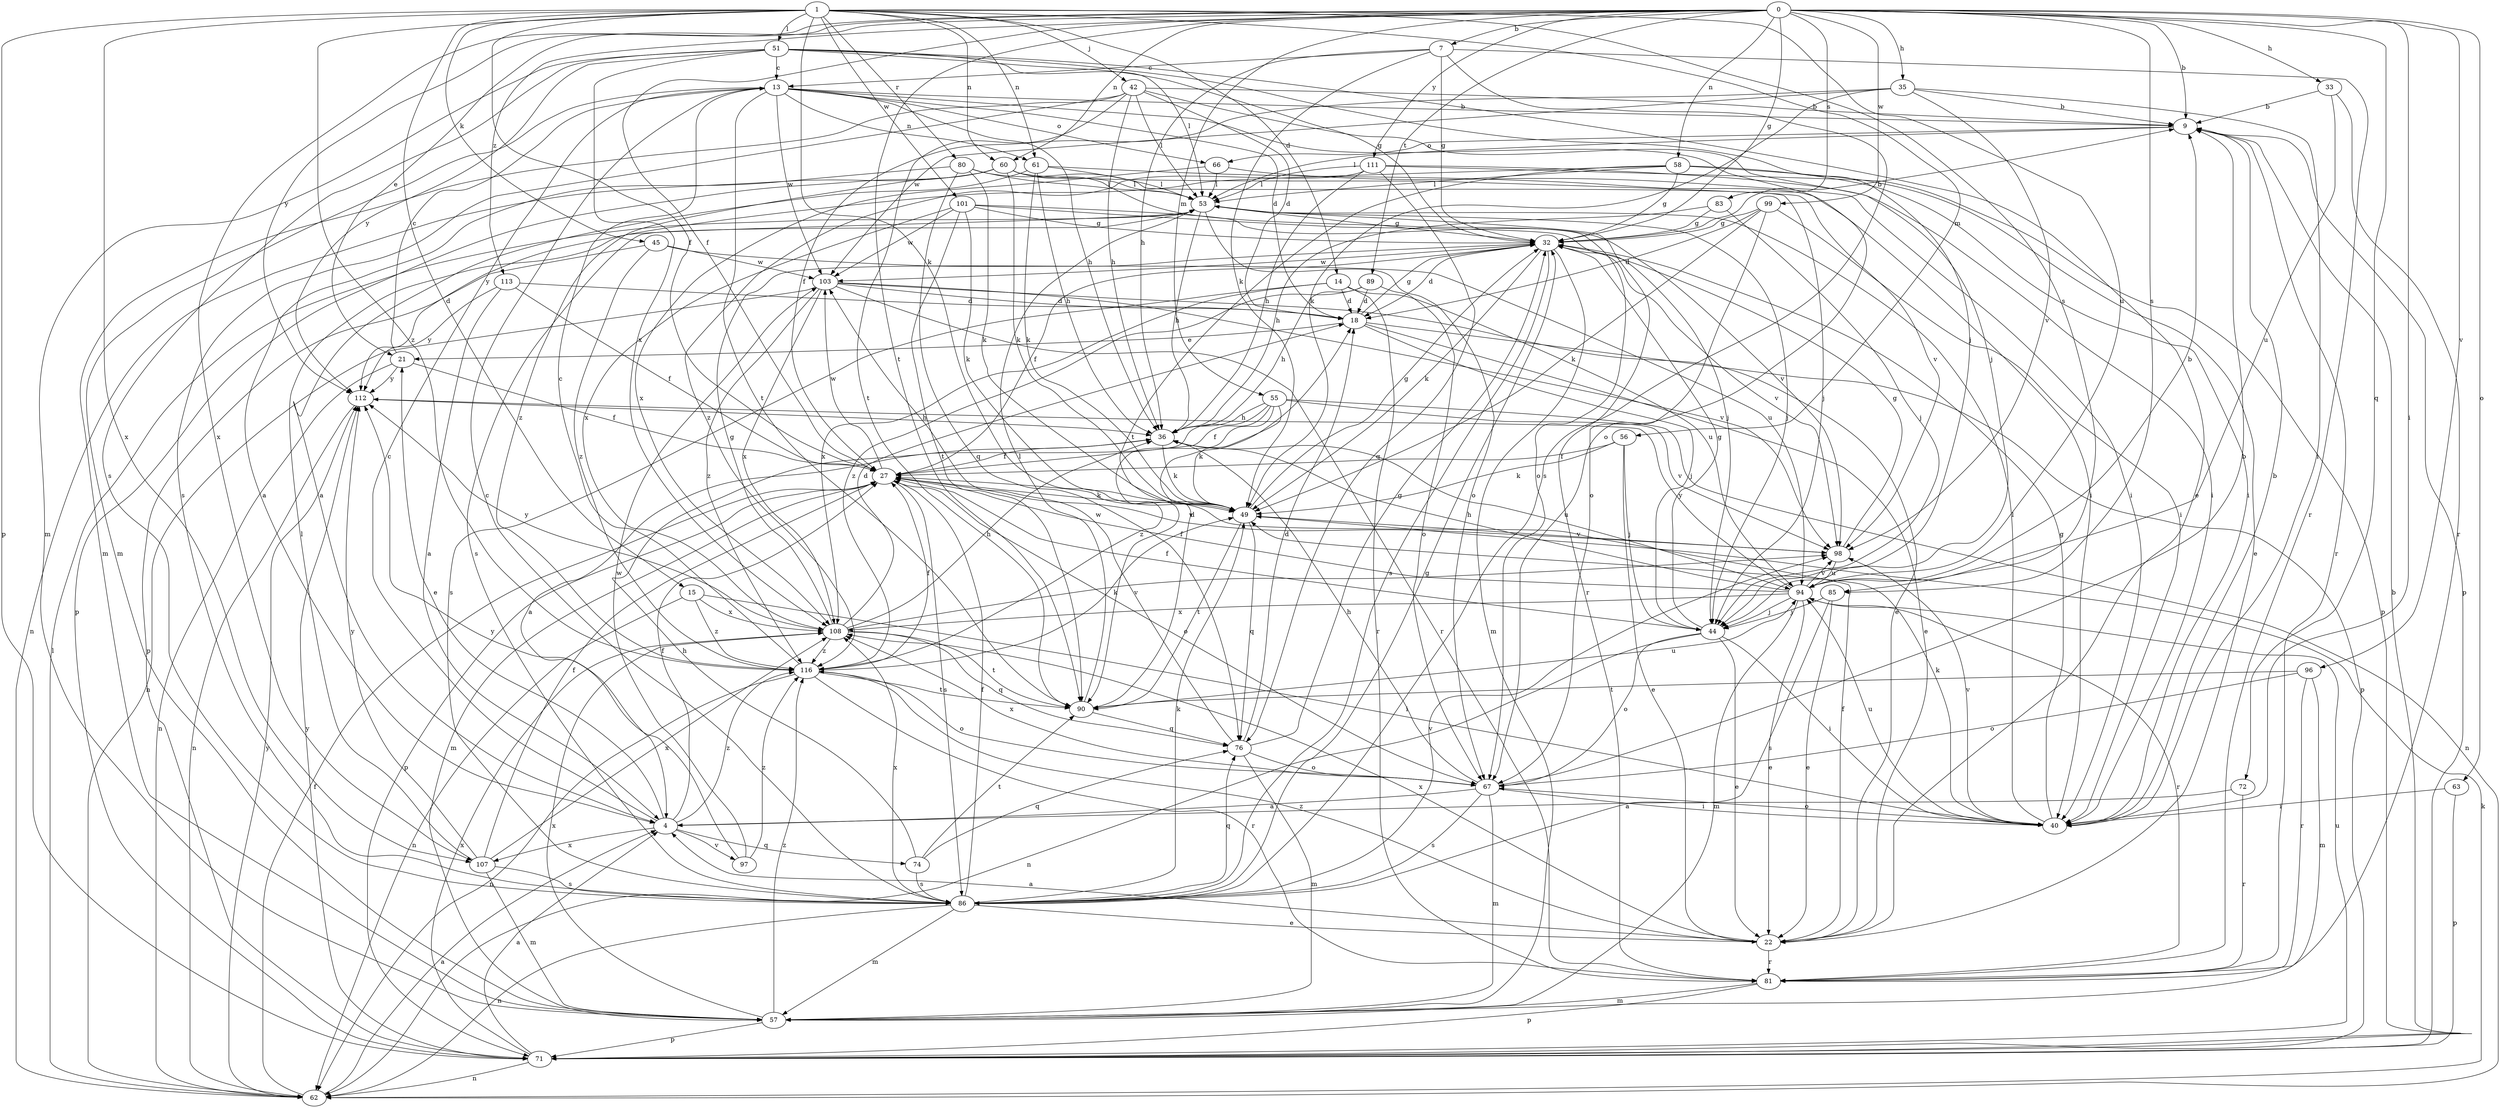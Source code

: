 strict digraph  {
0;
1;
4;
7;
9;
13;
14;
15;
18;
21;
22;
27;
32;
33;
35;
36;
40;
42;
44;
45;
49;
51;
53;
55;
56;
57;
58;
60;
61;
62;
63;
66;
67;
71;
72;
74;
76;
80;
81;
83;
85;
86;
89;
90;
94;
96;
97;
98;
99;
101;
103;
107;
108;
111;
112;
113;
116;
0 -> 7  [label=b];
0 -> 9  [label=b];
0 -> 21  [label=e];
0 -> 27  [label=f];
0 -> 32  [label=g];
0 -> 33  [label=h];
0 -> 35  [label=h];
0 -> 40  [label=i];
0 -> 55  [label=m];
0 -> 58  [label=n];
0 -> 60  [label=n];
0 -> 63  [label=o];
0 -> 72  [label=q];
0 -> 83  [label=s];
0 -> 85  [label=s];
0 -> 89  [label=t];
0 -> 90  [label=t];
0 -> 96  [label=v];
0 -> 99  [label=w];
0 -> 107  [label=x];
0 -> 111  [label=y];
0 -> 112  [label=y];
0 -> 113  [label=z];
1 -> 14  [label=d];
1 -> 15  [label=d];
1 -> 27  [label=f];
1 -> 42  [label=j];
1 -> 45  [label=k];
1 -> 49  [label=k];
1 -> 51  [label=l];
1 -> 56  [label=m];
1 -> 60  [label=n];
1 -> 61  [label=n];
1 -> 71  [label=p];
1 -> 80  [label=r];
1 -> 85  [label=s];
1 -> 94  [label=u];
1 -> 101  [label=w];
1 -> 107  [label=x];
1 -> 116  [label=z];
4 -> 13  [label=c];
4 -> 21  [label=e];
4 -> 27  [label=f];
4 -> 74  [label=q];
4 -> 97  [label=v];
4 -> 107  [label=x];
4 -> 116  [label=z];
7 -> 13  [label=c];
7 -> 32  [label=g];
7 -> 36  [label=h];
7 -> 49  [label=k];
7 -> 81  [label=r];
7 -> 86  [label=s];
9 -> 53  [label=l];
9 -> 66  [label=o];
9 -> 71  [label=p];
9 -> 81  [label=r];
13 -> 9  [label=b];
13 -> 18  [label=d];
13 -> 36  [label=h];
13 -> 57  [label=m];
13 -> 61  [label=n];
13 -> 66  [label=o];
13 -> 67  [label=o];
13 -> 90  [label=t];
13 -> 103  [label=w];
14 -> 18  [label=d];
14 -> 81  [label=r];
14 -> 86  [label=s];
14 -> 94  [label=u];
14 -> 108  [label=x];
15 -> 40  [label=i];
15 -> 62  [label=n];
15 -> 108  [label=x];
15 -> 116  [label=z];
18 -> 21  [label=e];
18 -> 22  [label=e];
18 -> 32  [label=g];
18 -> 44  [label=j];
18 -> 71  [label=p];
21 -> 13  [label=c];
21 -> 27  [label=f];
21 -> 62  [label=n];
21 -> 112  [label=y];
22 -> 4  [label=a];
22 -> 27  [label=f];
22 -> 81  [label=r];
22 -> 108  [label=x];
22 -> 116  [label=z];
27 -> 49  [label=k];
27 -> 57  [label=m];
27 -> 67  [label=o];
27 -> 71  [label=p];
27 -> 86  [label=s];
27 -> 98  [label=v];
27 -> 103  [label=w];
32 -> 9  [label=b];
32 -> 18  [label=d];
32 -> 27  [label=f];
32 -> 49  [label=k];
32 -> 57  [label=m];
32 -> 86  [label=s];
32 -> 98  [label=v];
32 -> 103  [label=w];
33 -> 9  [label=b];
33 -> 81  [label=r];
33 -> 94  [label=u];
35 -> 9  [label=b];
35 -> 27  [label=f];
35 -> 40  [label=i];
35 -> 49  [label=k];
35 -> 98  [label=v];
35 -> 103  [label=w];
36 -> 27  [label=f];
36 -> 49  [label=k];
36 -> 94  [label=u];
40 -> 9  [label=b];
40 -> 32  [label=g];
40 -> 49  [label=k];
40 -> 53  [label=l];
40 -> 67  [label=o];
40 -> 94  [label=u];
40 -> 98  [label=v];
42 -> 9  [label=b];
42 -> 18  [label=d];
42 -> 36  [label=h];
42 -> 44  [label=j];
42 -> 53  [label=l];
42 -> 57  [label=m];
42 -> 86  [label=s];
42 -> 90  [label=t];
44 -> 22  [label=e];
44 -> 27  [label=f];
44 -> 32  [label=g];
44 -> 40  [label=i];
44 -> 62  [label=n];
44 -> 67  [label=o];
45 -> 71  [label=p];
45 -> 94  [label=u];
45 -> 103  [label=w];
45 -> 116  [label=z];
49 -> 32  [label=g];
49 -> 76  [label=q];
49 -> 90  [label=t];
49 -> 98  [label=v];
51 -> 13  [label=c];
51 -> 22  [label=e];
51 -> 32  [label=g];
51 -> 44  [label=j];
51 -> 53  [label=l];
51 -> 57  [label=m];
51 -> 86  [label=s];
51 -> 108  [label=x];
51 -> 112  [label=y];
53 -> 32  [label=g];
53 -> 36  [label=h];
53 -> 44  [label=j];
53 -> 67  [label=o];
53 -> 81  [label=r];
53 -> 86  [label=s];
55 -> 4  [label=a];
55 -> 27  [label=f];
55 -> 36  [label=h];
55 -> 49  [label=k];
55 -> 62  [label=n];
55 -> 98  [label=v];
55 -> 116  [label=z];
56 -> 22  [label=e];
56 -> 27  [label=f];
56 -> 44  [label=j];
56 -> 49  [label=k];
57 -> 71  [label=p];
57 -> 108  [label=x];
57 -> 116  [label=z];
58 -> 22  [label=e];
58 -> 32  [label=g];
58 -> 40  [label=i];
58 -> 53  [label=l];
58 -> 90  [label=t];
58 -> 112  [label=y];
60 -> 49  [label=k];
60 -> 53  [label=l];
60 -> 62  [label=n];
60 -> 67  [label=o];
60 -> 71  [label=p];
60 -> 98  [label=v];
60 -> 116  [label=z];
61 -> 4  [label=a];
61 -> 36  [label=h];
61 -> 40  [label=i];
61 -> 49  [label=k];
61 -> 53  [label=l];
62 -> 4  [label=a];
62 -> 27  [label=f];
62 -> 49  [label=k];
62 -> 53  [label=l];
62 -> 112  [label=y];
63 -> 40  [label=i];
63 -> 71  [label=p];
66 -> 40  [label=i];
66 -> 53  [label=l];
66 -> 108  [label=x];
67 -> 4  [label=a];
67 -> 9  [label=b];
67 -> 36  [label=h];
67 -> 40  [label=i];
67 -> 57  [label=m];
67 -> 86  [label=s];
67 -> 108  [label=x];
71 -> 4  [label=a];
71 -> 9  [label=b];
71 -> 62  [label=n];
71 -> 94  [label=u];
71 -> 108  [label=x];
71 -> 112  [label=y];
72 -> 4  [label=a];
72 -> 81  [label=r];
74 -> 36  [label=h];
74 -> 76  [label=q];
74 -> 86  [label=s];
74 -> 90  [label=t];
76 -> 18  [label=d];
76 -> 32  [label=g];
76 -> 57  [label=m];
76 -> 67  [label=o];
76 -> 103  [label=w];
80 -> 4  [label=a];
80 -> 44  [label=j];
80 -> 49  [label=k];
80 -> 53  [label=l];
80 -> 76  [label=q];
81 -> 57  [label=m];
81 -> 71  [label=p];
83 -> 32  [label=g];
83 -> 36  [label=h];
83 -> 44  [label=j];
85 -> 22  [label=e];
85 -> 44  [label=j];
85 -> 86  [label=s];
86 -> 13  [label=c];
86 -> 22  [label=e];
86 -> 27  [label=f];
86 -> 32  [label=g];
86 -> 49  [label=k];
86 -> 57  [label=m];
86 -> 62  [label=n];
86 -> 76  [label=q];
86 -> 98  [label=v];
86 -> 108  [label=x];
89 -> 18  [label=d];
89 -> 36  [label=h];
89 -> 67  [label=o];
89 -> 116  [label=z];
90 -> 18  [label=d];
90 -> 53  [label=l];
90 -> 76  [label=q];
90 -> 94  [label=u];
94 -> 9  [label=b];
94 -> 22  [label=e];
94 -> 27  [label=f];
94 -> 36  [label=h];
94 -> 44  [label=j];
94 -> 57  [label=m];
94 -> 81  [label=r];
94 -> 98  [label=v];
94 -> 108  [label=x];
94 -> 112  [label=y];
96 -> 57  [label=m];
96 -> 67  [label=o];
96 -> 81  [label=r];
96 -> 90  [label=t];
97 -> 103  [label=w];
97 -> 112  [label=y];
97 -> 116  [label=z];
98 -> 32  [label=g];
98 -> 94  [label=u];
99 -> 18  [label=d];
99 -> 32  [label=g];
99 -> 40  [label=i];
99 -> 49  [label=k];
99 -> 67  [label=o];
101 -> 32  [label=g];
101 -> 44  [label=j];
101 -> 49  [label=k];
101 -> 90  [label=t];
101 -> 98  [label=v];
101 -> 103  [label=w];
101 -> 108  [label=x];
103 -> 18  [label=d];
103 -> 22  [label=e];
103 -> 62  [label=n];
103 -> 81  [label=r];
103 -> 98  [label=v];
103 -> 108  [label=x];
103 -> 116  [label=z];
107 -> 27  [label=f];
107 -> 53  [label=l];
107 -> 57  [label=m];
107 -> 86  [label=s];
107 -> 108  [label=x];
107 -> 112  [label=y];
108 -> 18  [label=d];
108 -> 32  [label=g];
108 -> 36  [label=h];
108 -> 76  [label=q];
108 -> 90  [label=t];
108 -> 98  [label=v];
108 -> 112  [label=y];
108 -> 116  [label=z];
111 -> 36  [label=h];
111 -> 40  [label=i];
111 -> 53  [label=l];
111 -> 71  [label=p];
111 -> 76  [label=q];
111 -> 116  [label=z];
112 -> 36  [label=h];
112 -> 62  [label=n];
113 -> 4  [label=a];
113 -> 18  [label=d];
113 -> 27  [label=f];
113 -> 112  [label=y];
116 -> 13  [label=c];
116 -> 27  [label=f];
116 -> 49  [label=k];
116 -> 62  [label=n];
116 -> 67  [label=o];
116 -> 81  [label=r];
116 -> 90  [label=t];
}
